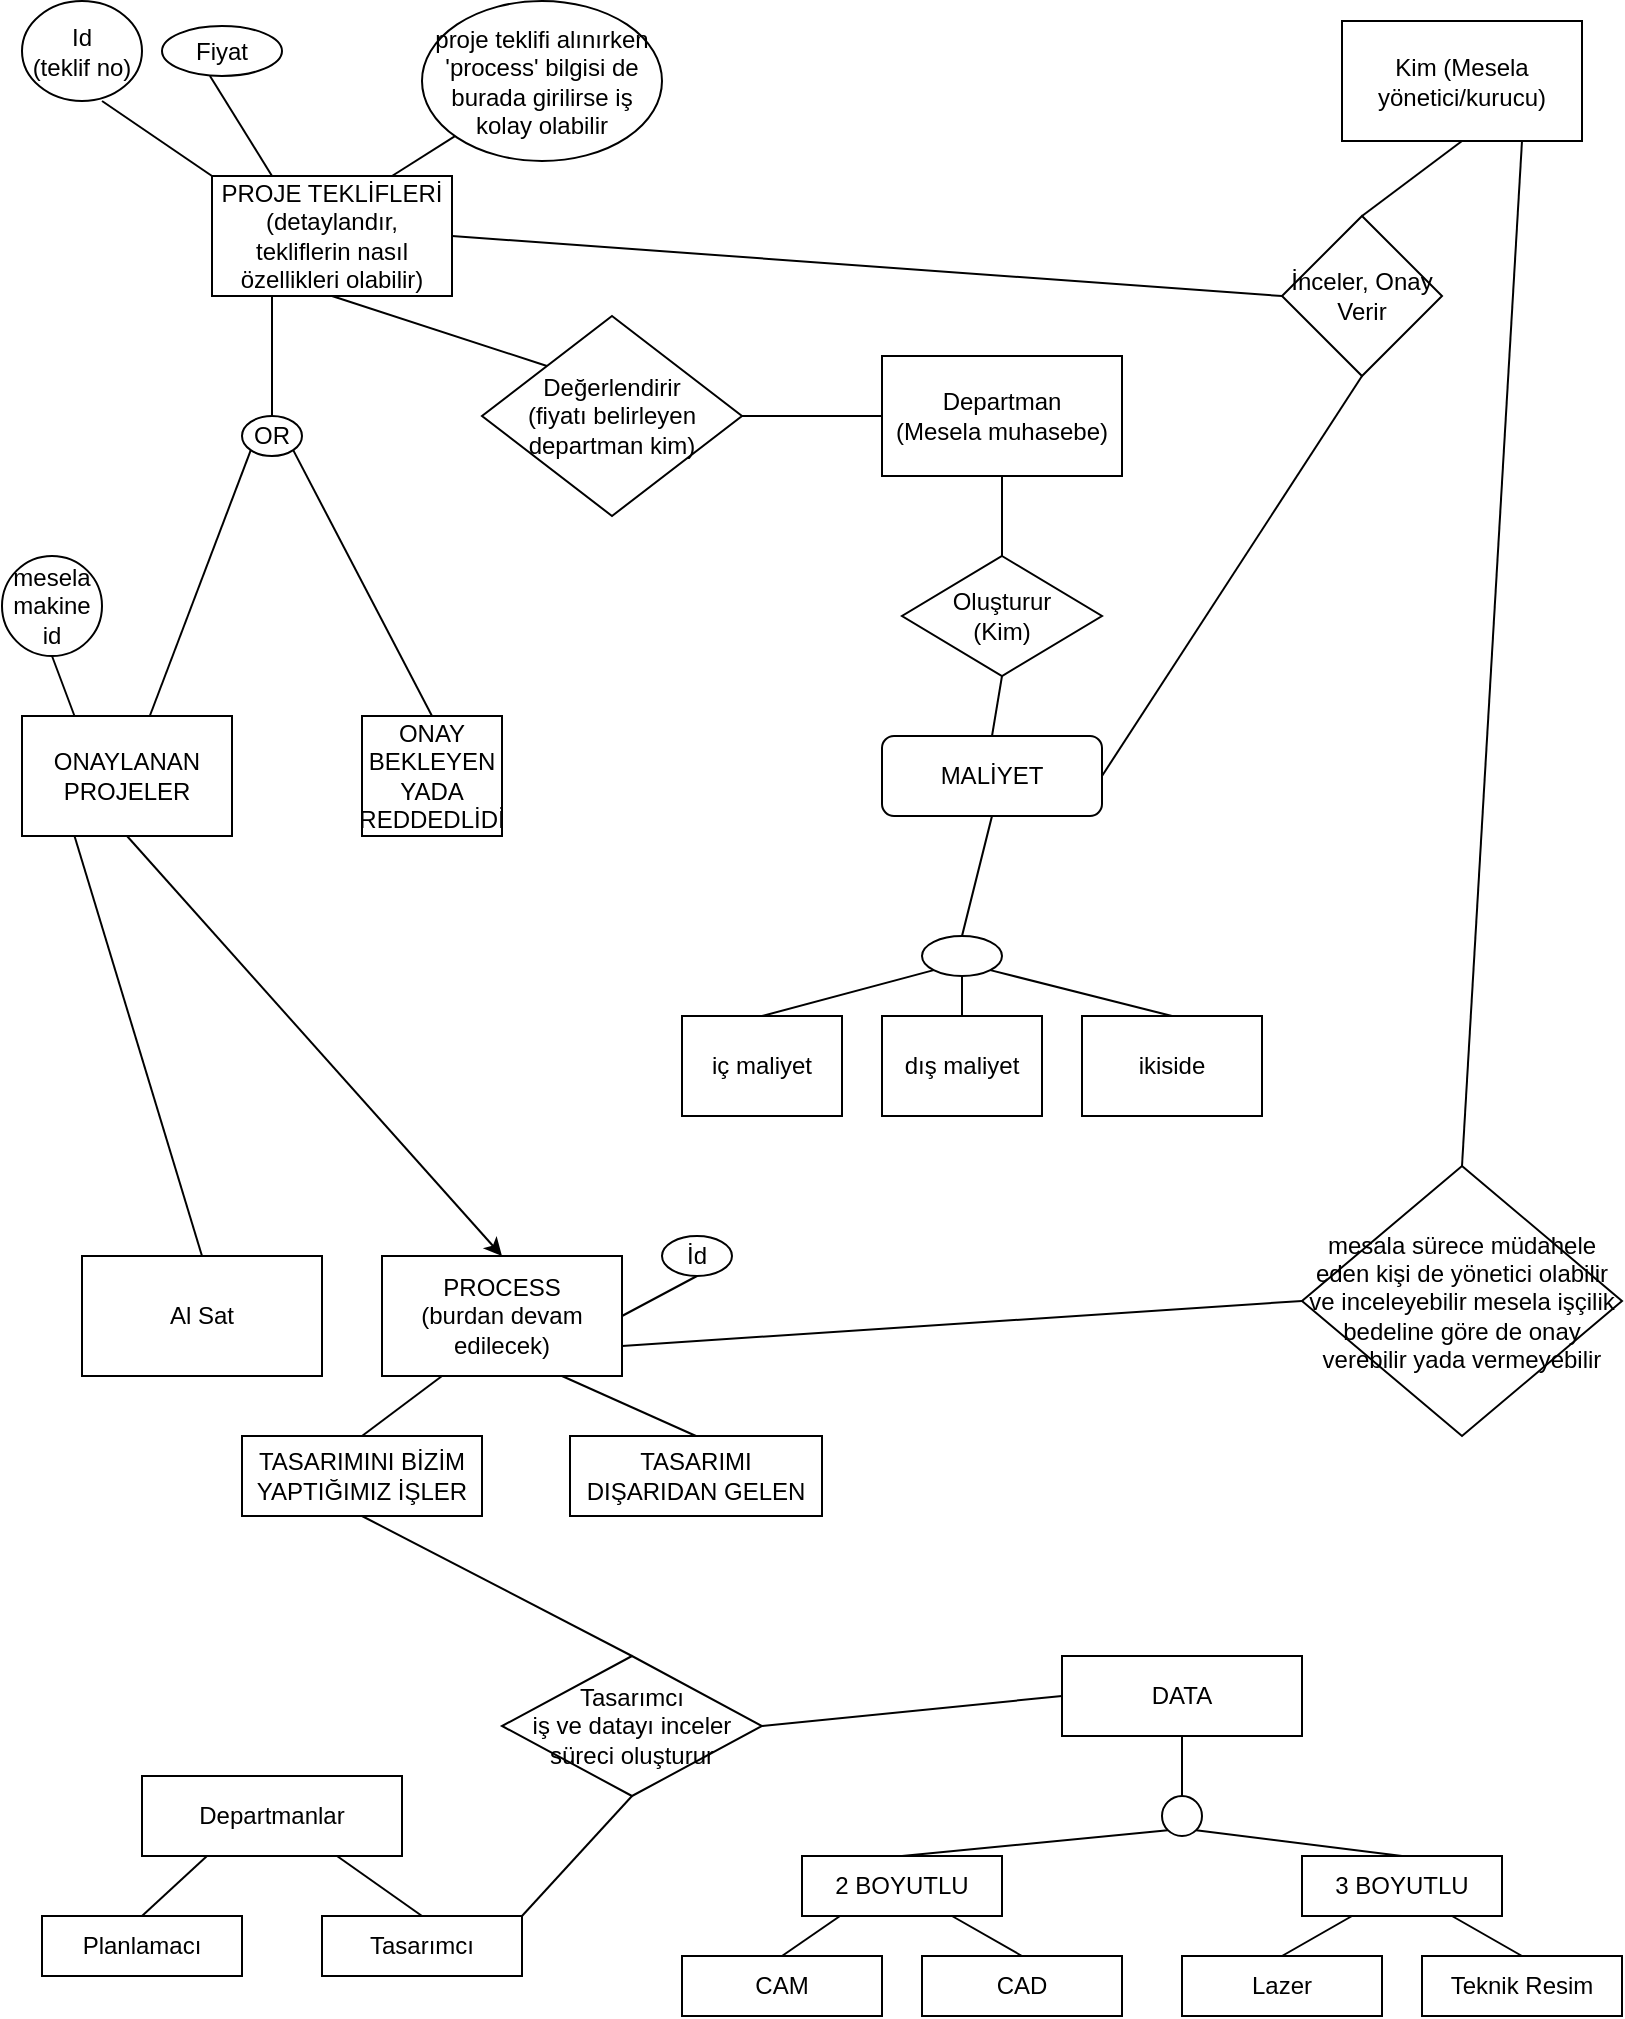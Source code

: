 <mxfile version="21.3.4" type="github">
  <diagram name="Sayfa -1" id="zG_2l_ArqiEFrmXrTz8i">
    <mxGraphModel dx="810" dy="463" grid="1" gridSize="10" guides="1" tooltips="1" connect="1" arrows="1" fold="1" page="1" pageScale="1" pageWidth="827" pageHeight="1169" math="0" shadow="0">
      <root>
        <mxCell id="0" />
        <mxCell id="1" parent="0" />
        <mxCell id="zONAMrrNQjnf0vysekHA-1" value="PROJE TEKLİFLERİ&lt;br&gt;(detaylandır,&lt;br&gt;tekliflerin nasıl özellikleri olabilir)" style="rounded=0;whiteSpace=wrap;html=1;" parent="1" vertex="1">
          <mxGeometry x="115" y="90" width="120" height="60" as="geometry" />
        </mxCell>
        <mxCell id="zONAMrrNQjnf0vysekHA-3" value="" style="endArrow=none;html=1;rounded=0;exitX=0;exitY=0;exitDx=0;exitDy=0;entryX=0.667;entryY=1;entryDx=0;entryDy=0;entryPerimeter=0;" parent="1" source="zONAMrrNQjnf0vysekHA-1" target="zONAMrrNQjnf0vysekHA-4" edge="1">
          <mxGeometry width="50" height="50" relative="1" as="geometry">
            <mxPoint x="390" y="200" as="sourcePoint" />
            <mxPoint x="180" y="130" as="targetPoint" />
          </mxGeometry>
        </mxCell>
        <mxCell id="zONAMrrNQjnf0vysekHA-4" value="Id&lt;br&gt;(teklif no)" style="ellipse;whiteSpace=wrap;html=1;" parent="1" vertex="1">
          <mxGeometry x="20" y="2.5" width="60" height="50" as="geometry" />
        </mxCell>
        <mxCell id="zONAMrrNQjnf0vysekHA-5" value="Değerlendirir&lt;br&gt;(fiyatı belirleyen departman kim)" style="rhombus;whiteSpace=wrap;html=1;" parent="1" vertex="1">
          <mxGeometry x="250" y="160" width="130" height="100" as="geometry" />
        </mxCell>
        <mxCell id="zONAMrrNQjnf0vysekHA-6" value="" style="endArrow=none;html=1;rounded=0;exitX=0;exitY=0;exitDx=0;exitDy=0;entryX=0.5;entryY=1;entryDx=0;entryDy=0;" parent="1" source="zONAMrrNQjnf0vysekHA-5" target="zONAMrrNQjnf0vysekHA-1" edge="1">
          <mxGeometry width="50" height="50" relative="1" as="geometry">
            <mxPoint x="390" y="390" as="sourcePoint" />
            <mxPoint x="440" y="340" as="targetPoint" />
          </mxGeometry>
        </mxCell>
        <mxCell id="zONAMrrNQjnf0vysekHA-7" value="MALİYET" style="rounded=1;whiteSpace=wrap;html=1;fillColor=none;" parent="1" vertex="1">
          <mxGeometry x="450" y="370" width="110" height="40" as="geometry" />
        </mxCell>
        <mxCell id="zONAMrrNQjnf0vysekHA-12" value="dış maliyet" style="rounded=0;whiteSpace=wrap;html=1;" parent="1" vertex="1">
          <mxGeometry x="450" y="510" width="80" height="50" as="geometry" />
        </mxCell>
        <mxCell id="zONAMrrNQjnf0vysekHA-13" value="iç maliyet" style="rounded=0;whiteSpace=wrap;html=1;" parent="1" vertex="1">
          <mxGeometry x="350" y="510" width="80" height="50" as="geometry" />
        </mxCell>
        <mxCell id="zONAMrrNQjnf0vysekHA-15" value="Oluşturur&lt;br&gt;(Kim)" style="rhombus;whiteSpace=wrap;html=1;" parent="1" vertex="1">
          <mxGeometry x="460" y="280" width="100" height="60" as="geometry" />
        </mxCell>
        <mxCell id="zONAMrrNQjnf0vysekHA-16" value="" style="endArrow=none;html=1;rounded=0;exitX=0.5;exitY=0;exitDx=0;exitDy=0;entryX=0.5;entryY=1;entryDx=0;entryDy=0;" parent="1" source="zONAMrrNQjnf0vysekHA-7" target="zONAMrrNQjnf0vysekHA-15" edge="1">
          <mxGeometry width="50" height="50" relative="1" as="geometry">
            <mxPoint x="390" y="390" as="sourcePoint" />
            <mxPoint x="440" y="340" as="targetPoint" />
          </mxGeometry>
        </mxCell>
        <mxCell id="zONAMrrNQjnf0vysekHA-17" value="Departman&lt;br&gt;(Mesela muhasebe)" style="rounded=0;whiteSpace=wrap;html=1;" parent="1" vertex="1">
          <mxGeometry x="450" y="180" width="120" height="60" as="geometry" />
        </mxCell>
        <mxCell id="zONAMrrNQjnf0vysekHA-18" value="" style="endArrow=none;html=1;rounded=0;entryX=0.5;entryY=1;entryDx=0;entryDy=0;exitX=0.5;exitY=0;exitDx=0;exitDy=0;" parent="1" source="zONAMrrNQjnf0vysekHA-15" target="zONAMrrNQjnf0vysekHA-17" edge="1">
          <mxGeometry width="50" height="50" relative="1" as="geometry">
            <mxPoint x="390" y="390" as="sourcePoint" />
            <mxPoint x="440" y="340" as="targetPoint" />
          </mxGeometry>
        </mxCell>
        <mxCell id="zONAMrrNQjnf0vysekHA-19" value="" style="endArrow=none;html=1;rounded=0;exitX=1;exitY=0.5;exitDx=0;exitDy=0;entryX=0;entryY=0.5;entryDx=0;entryDy=0;" parent="1" source="zONAMrrNQjnf0vysekHA-5" target="zONAMrrNQjnf0vysekHA-17" edge="1">
          <mxGeometry width="50" height="50" relative="1" as="geometry">
            <mxPoint x="390" y="390" as="sourcePoint" />
            <mxPoint x="440" y="340" as="targetPoint" />
            <Array as="points" />
          </mxGeometry>
        </mxCell>
        <mxCell id="zONAMrrNQjnf0vysekHA-21" value="Fiyat" style="ellipse;whiteSpace=wrap;html=1;" parent="1" vertex="1">
          <mxGeometry x="90" y="15" width="60" height="25" as="geometry" />
        </mxCell>
        <mxCell id="zONAMrrNQjnf0vysekHA-23" value="" style="endArrow=none;html=1;rounded=0;exitX=0.25;exitY=0;exitDx=0;exitDy=0;entryX=0.4;entryY=1;entryDx=0;entryDy=0;entryPerimeter=0;" parent="1" source="zONAMrrNQjnf0vysekHA-1" target="zONAMrrNQjnf0vysekHA-21" edge="1">
          <mxGeometry width="50" height="50" relative="1" as="geometry">
            <mxPoint x="390" y="320" as="sourcePoint" />
            <mxPoint x="440" y="270" as="targetPoint" />
          </mxGeometry>
        </mxCell>
        <mxCell id="L7gXg9hvqnpm4vM7p5AW-1" value="" style="endArrow=none;html=1;rounded=0;exitX=1;exitY=0.5;exitDx=0;exitDy=0;entryX=0.5;entryY=1;entryDx=0;entryDy=0;" parent="1" source="zONAMrrNQjnf0vysekHA-7" target="L7gXg9hvqnpm4vM7p5AW-3" edge="1">
          <mxGeometry width="50" height="50" relative="1" as="geometry">
            <mxPoint x="390" y="390" as="sourcePoint" />
            <mxPoint x="680" y="320" as="targetPoint" />
          </mxGeometry>
        </mxCell>
        <mxCell id="L7gXg9hvqnpm4vM7p5AW-2" value="Kim (Mesela yönetici/kurucu)" style="rounded=0;whiteSpace=wrap;html=1;" parent="1" vertex="1">
          <mxGeometry x="680" y="12.5" width="120" height="60" as="geometry" />
        </mxCell>
        <mxCell id="L7gXg9hvqnpm4vM7p5AW-3" value="İnceler, Onay Verir" style="rhombus;whiteSpace=wrap;html=1;" parent="1" vertex="1">
          <mxGeometry x="650" y="110" width="80" height="80" as="geometry" />
        </mxCell>
        <mxCell id="L7gXg9hvqnpm4vM7p5AW-4" value="" style="endArrow=none;html=1;rounded=0;entryX=0.5;entryY=0;entryDx=0;entryDy=0;exitX=0.5;exitY=1;exitDx=0;exitDy=0;" parent="1" source="L7gXg9hvqnpm4vM7p5AW-2" target="L7gXg9hvqnpm4vM7p5AW-3" edge="1">
          <mxGeometry width="50" height="50" relative="1" as="geometry">
            <mxPoint x="390" y="390" as="sourcePoint" />
            <mxPoint x="440" y="340" as="targetPoint" />
          </mxGeometry>
        </mxCell>
        <mxCell id="L7gXg9hvqnpm4vM7p5AW-5" value="" style="endArrow=none;html=1;rounded=0;entryX=0.5;entryY=1;entryDx=0;entryDy=0;exitX=0.5;exitY=0;exitDx=0;exitDy=0;" parent="1" source="L7gXg9hvqnpm4vM7p5AW-7" target="zONAMrrNQjnf0vysekHA-7" edge="1">
          <mxGeometry width="50" height="50" relative="1" as="geometry">
            <mxPoint x="490" y="500" as="sourcePoint" />
            <mxPoint x="440" y="520" as="targetPoint" />
          </mxGeometry>
        </mxCell>
        <mxCell id="L7gXg9hvqnpm4vM7p5AW-6" value="" style="endArrow=none;html=1;rounded=0;entryX=0.5;entryY=0;entryDx=0;entryDy=0;exitX=0.5;exitY=1;exitDx=0;exitDy=0;" parent="1" source="L7gXg9hvqnpm4vM7p5AW-7" target="zONAMrrNQjnf0vysekHA-12" edge="1">
          <mxGeometry width="50" height="50" relative="1" as="geometry">
            <mxPoint x="520" y="510" as="sourcePoint" />
            <mxPoint x="440" y="520" as="targetPoint" />
          </mxGeometry>
        </mxCell>
        <mxCell id="L7gXg9hvqnpm4vM7p5AW-7" value="" style="ellipse;whiteSpace=wrap;html=1;" parent="1" vertex="1">
          <mxGeometry x="470" y="470" width="40" height="20" as="geometry" />
        </mxCell>
        <mxCell id="L7gXg9hvqnpm4vM7p5AW-9" value="" style="endArrow=none;html=1;rounded=0;entryX=0;entryY=1;entryDx=0;entryDy=0;exitX=0.5;exitY=0;exitDx=0;exitDy=0;" parent="1" source="zONAMrrNQjnf0vysekHA-13" target="L7gXg9hvqnpm4vM7p5AW-7" edge="1">
          <mxGeometry width="50" height="50" relative="1" as="geometry">
            <mxPoint x="390" y="570" as="sourcePoint" />
            <mxPoint x="440" y="520" as="targetPoint" />
          </mxGeometry>
        </mxCell>
        <mxCell id="L7gXg9hvqnpm4vM7p5AW-10" value="ikiside" style="rounded=0;whiteSpace=wrap;html=1;" parent="1" vertex="1">
          <mxGeometry x="550" y="510" width="90" height="50" as="geometry" />
        </mxCell>
        <mxCell id="L7gXg9hvqnpm4vM7p5AW-11" value="" style="endArrow=none;html=1;rounded=0;exitX=1;exitY=1;exitDx=0;exitDy=0;entryX=0.5;entryY=0;entryDx=0;entryDy=0;" parent="1" source="L7gXg9hvqnpm4vM7p5AW-7" target="L7gXg9hvqnpm4vM7p5AW-10" edge="1">
          <mxGeometry width="50" height="50" relative="1" as="geometry">
            <mxPoint x="390" y="450" as="sourcePoint" />
            <mxPoint x="440" y="400" as="targetPoint" />
          </mxGeometry>
        </mxCell>
        <mxCell id="L7gXg9hvqnpm4vM7p5AW-13" value="" style="endArrow=none;html=1;rounded=0;exitX=1;exitY=0.5;exitDx=0;exitDy=0;entryX=0;entryY=0.5;entryDx=0;entryDy=0;" parent="1" source="zONAMrrNQjnf0vysekHA-1" target="L7gXg9hvqnpm4vM7p5AW-3" edge="1">
          <mxGeometry width="50" height="50" relative="1" as="geometry">
            <mxPoint x="390" y="210" as="sourcePoint" />
            <mxPoint x="440" y="160" as="targetPoint" />
          </mxGeometry>
        </mxCell>
        <mxCell id="L7gXg9hvqnpm4vM7p5AW-14" value="" style="endArrow=none;html=1;rounded=0;exitX=0;exitY=1;exitDx=0;exitDy=0;" parent="1" source="L7gXg9hvqnpm4vM7p5AW-20" target="L7gXg9hvqnpm4vM7p5AW-15" edge="1">
          <mxGeometry width="50" height="50" relative="1" as="geometry">
            <mxPoint x="24" y="320" as="sourcePoint" />
            <mxPoint x="60" y="260" as="targetPoint" />
          </mxGeometry>
        </mxCell>
        <mxCell id="L7gXg9hvqnpm4vM7p5AW-15" value="ONAYLANAN PROJELER" style="rounded=0;whiteSpace=wrap;html=1;" parent="1" vertex="1">
          <mxGeometry x="20" y="360" width="105" height="60" as="geometry" />
        </mxCell>
        <mxCell id="L7gXg9hvqnpm4vM7p5AW-16" value="ONAY BEKLEYEN YADA REDDEDLİDİ" style="rounded=0;whiteSpace=wrap;html=1;" parent="1" vertex="1">
          <mxGeometry x="190" y="360" width="70" height="60" as="geometry" />
        </mxCell>
        <mxCell id="L7gXg9hvqnpm4vM7p5AW-17" value="" style="endArrow=none;html=1;rounded=0;exitX=0.5;exitY=0;exitDx=0;exitDy=0;entryX=1;entryY=1;entryDx=0;entryDy=0;" parent="1" source="L7gXg9hvqnpm4vM7p5AW-16" target="L7gXg9hvqnpm4vM7p5AW-20" edge="1">
          <mxGeometry width="50" height="50" relative="1" as="geometry">
            <mxPoint x="310" y="330" as="sourcePoint" />
            <mxPoint x="360" y="280" as="targetPoint" />
          </mxGeometry>
        </mxCell>
        <mxCell id="L7gXg9hvqnpm4vM7p5AW-20" value="OR" style="ellipse;whiteSpace=wrap;html=1;" parent="1" vertex="1">
          <mxGeometry x="130" y="210" width="30" height="20" as="geometry" />
        </mxCell>
        <mxCell id="L7gXg9hvqnpm4vM7p5AW-21" value="" style="endArrow=none;html=1;rounded=0;exitX=0.5;exitY=0;exitDx=0;exitDy=0;entryX=0.25;entryY=1;entryDx=0;entryDy=0;" parent="1" source="L7gXg9hvqnpm4vM7p5AW-20" target="zONAMrrNQjnf0vysekHA-1" edge="1">
          <mxGeometry width="50" height="50" relative="1" as="geometry">
            <mxPoint x="310" y="330" as="sourcePoint" />
            <mxPoint x="360" y="280" as="targetPoint" />
          </mxGeometry>
        </mxCell>
        <mxCell id="L7gXg9hvqnpm4vM7p5AW-22" value="mesela makine id" style="ellipse;whiteSpace=wrap;html=1;" parent="1" vertex="1">
          <mxGeometry x="10" y="280" width="50" height="50" as="geometry" />
        </mxCell>
        <mxCell id="L7gXg9hvqnpm4vM7p5AW-23" value="" style="endArrow=none;html=1;rounded=0;exitX=0.25;exitY=0;exitDx=0;exitDy=0;entryX=0.5;entryY=1;entryDx=0;entryDy=0;" parent="1" source="L7gXg9hvqnpm4vM7p5AW-15" target="L7gXg9hvqnpm4vM7p5AW-22" edge="1">
          <mxGeometry width="50" height="50" relative="1" as="geometry">
            <mxPoint x="310" y="330" as="sourcePoint" />
            <mxPoint x="360" y="280" as="targetPoint" />
          </mxGeometry>
        </mxCell>
        <mxCell id="L7gXg9hvqnpm4vM7p5AW-24" value="proje teklifi alınırken &#39;process&#39; bilgisi de burada girilirse iş kolay olabilir" style="ellipse;whiteSpace=wrap;html=1;" parent="1" vertex="1">
          <mxGeometry x="220" y="2.5" width="120" height="80" as="geometry" />
        </mxCell>
        <mxCell id="L7gXg9hvqnpm4vM7p5AW-25" value="" style="endArrow=none;html=1;rounded=0;exitX=0.75;exitY=0;exitDx=0;exitDy=0;" parent="1" source="zONAMrrNQjnf0vysekHA-1" target="L7gXg9hvqnpm4vM7p5AW-24" edge="1">
          <mxGeometry width="50" height="50" relative="1" as="geometry">
            <mxPoint x="310" y="210" as="sourcePoint" />
            <mxPoint x="360" y="160" as="targetPoint" />
          </mxGeometry>
        </mxCell>
        <mxCell id="L7gXg9hvqnpm4vM7p5AW-27" value="PROCESS&lt;br&gt;(burdan devam edilecek)" style="rounded=0;whiteSpace=wrap;html=1;" parent="1" vertex="1">
          <mxGeometry x="200" y="630" width="120" height="60" as="geometry" />
        </mxCell>
        <mxCell id="L7gXg9hvqnpm4vM7p5AW-28" value="İd" style="ellipse;whiteSpace=wrap;html=1;" parent="1" vertex="1">
          <mxGeometry x="340" y="620" width="35" height="20" as="geometry" />
        </mxCell>
        <mxCell id="L7gXg9hvqnpm4vM7p5AW-29" value="" style="endArrow=none;html=1;rounded=0;exitX=1;exitY=0.5;exitDx=0;exitDy=0;entryX=0.5;entryY=1;entryDx=0;entryDy=0;" parent="1" source="L7gXg9hvqnpm4vM7p5AW-27" target="L7gXg9hvqnpm4vM7p5AW-28" edge="1">
          <mxGeometry width="50" height="50" relative="1" as="geometry">
            <mxPoint x="310" y="570" as="sourcePoint" />
            <mxPoint x="360" y="520" as="targetPoint" />
          </mxGeometry>
        </mxCell>
        <mxCell id="L7gXg9hvqnpm4vM7p5AW-30" value="" style="endArrow=classic;html=1;rounded=0;exitX=0.5;exitY=1;exitDx=0;exitDy=0;entryX=0.5;entryY=0;entryDx=0;entryDy=0;" parent="1" source="L7gXg9hvqnpm4vM7p5AW-15" target="L7gXg9hvqnpm4vM7p5AW-27" edge="1">
          <mxGeometry width="50" height="50" relative="1" as="geometry">
            <mxPoint x="310" y="450" as="sourcePoint" />
            <mxPoint x="360" y="400" as="targetPoint" />
          </mxGeometry>
        </mxCell>
        <mxCell id="L7gXg9hvqnpm4vM7p5AW-33" value="" style="endArrow=none;html=1;rounded=0;entryX=0.75;entryY=1;entryDx=0;entryDy=0;exitX=0.5;exitY=0;exitDx=0;exitDy=0;" parent="1" source="L7gXg9hvqnpm4vM7p5AW-34" target="L7gXg9hvqnpm4vM7p5AW-2" edge="1">
          <mxGeometry width="50" height="50" relative="1" as="geometry">
            <mxPoint x="780" y="590" as="sourcePoint" />
            <mxPoint x="680" y="250" as="targetPoint" />
          </mxGeometry>
        </mxCell>
        <mxCell id="L7gXg9hvqnpm4vM7p5AW-34" value="mesala sürece müdahele eden kişi de yönetici olabilir ve inceleyebilir mesela işçilik bedeline göre de onay verebilir yada vermeyebilir" style="rhombus;whiteSpace=wrap;html=1;" parent="1" vertex="1">
          <mxGeometry x="660" y="585" width="160" height="135" as="geometry" />
        </mxCell>
        <mxCell id="L7gXg9hvqnpm4vM7p5AW-35" value="" style="endArrow=none;html=1;rounded=0;entryX=0;entryY=0.5;entryDx=0;entryDy=0;exitX=1;exitY=0.75;exitDx=0;exitDy=0;" parent="1" source="L7gXg9hvqnpm4vM7p5AW-27" target="L7gXg9hvqnpm4vM7p5AW-34" edge="1">
          <mxGeometry width="50" height="50" relative="1" as="geometry">
            <mxPoint x="380" y="625" as="sourcePoint" />
            <mxPoint x="680" y="610" as="targetPoint" />
          </mxGeometry>
        </mxCell>
        <mxCell id="iSRu_CD0t9ekR6tgDRQv-3" value="" style="endArrow=none;html=1;rounded=0;entryX=0.25;entryY=1;entryDx=0;entryDy=0;exitX=0.5;exitY=0;exitDx=0;exitDy=0;" edge="1" parent="1" source="iSRu_CD0t9ekR6tgDRQv-4" target="L7gXg9hvqnpm4vM7p5AW-15">
          <mxGeometry width="50" height="50" relative="1" as="geometry">
            <mxPoint x="80" y="760" as="sourcePoint" />
            <mxPoint x="122.5" y="720" as="targetPoint" />
          </mxGeometry>
        </mxCell>
        <mxCell id="iSRu_CD0t9ekR6tgDRQv-4" value="Al Sat" style="rounded=0;whiteSpace=wrap;html=1;" vertex="1" parent="1">
          <mxGeometry x="50" y="630" width="120" height="60" as="geometry" />
        </mxCell>
        <mxCell id="iSRu_CD0t9ekR6tgDRQv-6" value="" style="endArrow=none;html=1;rounded=0;exitX=0.25;exitY=1;exitDx=0;exitDy=0;entryX=0.5;entryY=0;entryDx=0;entryDy=0;" edge="1" parent="1" source="L7gXg9hvqnpm4vM7p5AW-27" target="iSRu_CD0t9ekR6tgDRQv-7">
          <mxGeometry width="50" height="50" relative="1" as="geometry">
            <mxPoint x="390" y="630" as="sourcePoint" />
            <mxPoint x="200" y="720" as="targetPoint" />
          </mxGeometry>
        </mxCell>
        <mxCell id="iSRu_CD0t9ekR6tgDRQv-7" value="TASARIMINI BİZİM YAPTIĞIMIZ İŞLER" style="rounded=0;whiteSpace=wrap;html=1;" vertex="1" parent="1">
          <mxGeometry x="130" y="720" width="120" height="40" as="geometry" />
        </mxCell>
        <mxCell id="iSRu_CD0t9ekR6tgDRQv-8" value="TASARIMI DIŞARIDAN GELEN" style="rounded=0;whiteSpace=wrap;html=1;" vertex="1" parent="1">
          <mxGeometry x="294" y="720" width="126" height="40" as="geometry" />
        </mxCell>
        <mxCell id="iSRu_CD0t9ekR6tgDRQv-9" value="" style="endArrow=none;html=1;rounded=0;entryX=0.75;entryY=1;entryDx=0;entryDy=0;exitX=0.5;exitY=0;exitDx=0;exitDy=0;" edge="1" parent="1" source="iSRu_CD0t9ekR6tgDRQv-8" target="L7gXg9hvqnpm4vM7p5AW-27">
          <mxGeometry width="50" height="50" relative="1" as="geometry">
            <mxPoint x="390" y="870" as="sourcePoint" />
            <mxPoint x="440" y="820" as="targetPoint" />
          </mxGeometry>
        </mxCell>
        <mxCell id="iSRu_CD0t9ekR6tgDRQv-10" value="DATA" style="rounded=0;whiteSpace=wrap;html=1;" vertex="1" parent="1">
          <mxGeometry x="540" y="830" width="120" height="40" as="geometry" />
        </mxCell>
        <mxCell id="iSRu_CD0t9ekR6tgDRQv-11" value="" style="endArrow=none;html=1;rounded=0;exitX=0.5;exitY=0;exitDx=0;exitDy=0;entryX=0;entryY=1;entryDx=0;entryDy=0;" edge="1" parent="1" source="iSRu_CD0t9ekR6tgDRQv-12" target="iSRu_CD0t9ekR6tgDRQv-15">
          <mxGeometry width="50" height="50" relative="1" as="geometry">
            <mxPoint x="580" y="930" as="sourcePoint" />
            <mxPoint x="600" y="910" as="targetPoint" />
          </mxGeometry>
        </mxCell>
        <mxCell id="iSRu_CD0t9ekR6tgDRQv-12" value="2 BOYUTLU" style="rounded=0;whiteSpace=wrap;html=1;" vertex="1" parent="1">
          <mxGeometry x="410" y="930" width="100" height="30" as="geometry" />
        </mxCell>
        <mxCell id="iSRu_CD0t9ekR6tgDRQv-13" value="3 BOYUTLU" style="rounded=0;whiteSpace=wrap;html=1;" vertex="1" parent="1">
          <mxGeometry x="660" y="930" width="100" height="30" as="geometry" />
        </mxCell>
        <mxCell id="iSRu_CD0t9ekR6tgDRQv-14" value="" style="endArrow=none;html=1;rounded=0;entryX=1;entryY=1;entryDx=0;entryDy=0;exitX=0.5;exitY=0;exitDx=0;exitDy=0;" edge="1" parent="1" source="iSRu_CD0t9ekR6tgDRQv-13" target="iSRu_CD0t9ekR6tgDRQv-15">
          <mxGeometry width="50" height="50" relative="1" as="geometry">
            <mxPoint x="380" y="800" as="sourcePoint" />
            <mxPoint x="430" y="750" as="targetPoint" />
          </mxGeometry>
        </mxCell>
        <mxCell id="iSRu_CD0t9ekR6tgDRQv-15" value="" style="ellipse;whiteSpace=wrap;html=1;" vertex="1" parent="1">
          <mxGeometry x="590" y="900" width="20" height="20" as="geometry" />
        </mxCell>
        <mxCell id="iSRu_CD0t9ekR6tgDRQv-16" value="" style="endArrow=none;html=1;rounded=0;entryX=0.5;entryY=1;entryDx=0;entryDy=0;exitX=0.5;exitY=0;exitDx=0;exitDy=0;" edge="1" parent="1" source="iSRu_CD0t9ekR6tgDRQv-15" target="iSRu_CD0t9ekR6tgDRQv-10">
          <mxGeometry width="50" height="50" relative="1" as="geometry">
            <mxPoint x="380" y="800" as="sourcePoint" />
            <mxPoint x="430" y="750" as="targetPoint" />
          </mxGeometry>
        </mxCell>
        <mxCell id="iSRu_CD0t9ekR6tgDRQv-17" value="" style="endArrow=none;html=1;rounded=0;entryX=0.19;entryY=1;entryDx=0;entryDy=0;entryPerimeter=0;exitX=0.5;exitY=0;exitDx=0;exitDy=0;" edge="1" parent="1" source="iSRu_CD0t9ekR6tgDRQv-18" target="iSRu_CD0t9ekR6tgDRQv-12">
          <mxGeometry width="50" height="50" relative="1" as="geometry">
            <mxPoint x="470" y="1010" as="sourcePoint" />
            <mxPoint x="430" y="990" as="targetPoint" />
          </mxGeometry>
        </mxCell>
        <mxCell id="iSRu_CD0t9ekR6tgDRQv-18" value="CAM" style="rounded=0;whiteSpace=wrap;html=1;" vertex="1" parent="1">
          <mxGeometry x="350" y="980" width="100" height="30" as="geometry" />
        </mxCell>
        <mxCell id="iSRu_CD0t9ekR6tgDRQv-19" value="CAD" style="rounded=0;whiteSpace=wrap;html=1;" vertex="1" parent="1">
          <mxGeometry x="470" y="980" width="100" height="30" as="geometry" />
        </mxCell>
        <mxCell id="iSRu_CD0t9ekR6tgDRQv-20" value="" style="endArrow=none;html=1;rounded=0;entryX=0.75;entryY=1;entryDx=0;entryDy=0;exitX=0.5;exitY=0;exitDx=0;exitDy=0;" edge="1" parent="1" source="iSRu_CD0t9ekR6tgDRQv-19" target="iSRu_CD0t9ekR6tgDRQv-12">
          <mxGeometry width="50" height="50" relative="1" as="geometry">
            <mxPoint x="380" y="1040" as="sourcePoint" />
            <mxPoint x="430" y="990" as="targetPoint" />
          </mxGeometry>
        </mxCell>
        <mxCell id="iSRu_CD0t9ekR6tgDRQv-21" value="Lazer" style="rounded=0;whiteSpace=wrap;html=1;" vertex="1" parent="1">
          <mxGeometry x="600" y="980" width="100" height="30" as="geometry" />
        </mxCell>
        <mxCell id="iSRu_CD0t9ekR6tgDRQv-22" value="Teknik Resim" style="rounded=0;whiteSpace=wrap;html=1;" vertex="1" parent="1">
          <mxGeometry x="720" y="980" width="100" height="30" as="geometry" />
        </mxCell>
        <mxCell id="iSRu_CD0t9ekR6tgDRQv-25" value="" style="endArrow=none;html=1;rounded=0;entryX=0.25;entryY=1;entryDx=0;entryDy=0;exitX=0.5;exitY=0;exitDx=0;exitDy=0;" edge="1" parent="1" source="iSRu_CD0t9ekR6tgDRQv-21" target="iSRu_CD0t9ekR6tgDRQv-13">
          <mxGeometry width="50" height="50" relative="1" as="geometry">
            <mxPoint x="400" y="990" as="sourcePoint" />
            <mxPoint x="450" y="940" as="targetPoint" />
          </mxGeometry>
        </mxCell>
        <mxCell id="iSRu_CD0t9ekR6tgDRQv-26" value="" style="endArrow=none;html=1;rounded=0;entryX=0.75;entryY=1;entryDx=0;entryDy=0;exitX=0.5;exitY=0;exitDx=0;exitDy=0;" edge="1" parent="1" source="iSRu_CD0t9ekR6tgDRQv-22" target="iSRu_CD0t9ekR6tgDRQv-13">
          <mxGeometry width="50" height="50" relative="1" as="geometry">
            <mxPoint x="400" y="990" as="sourcePoint" />
            <mxPoint x="450" y="940" as="targetPoint" />
          </mxGeometry>
        </mxCell>
        <mxCell id="iSRu_CD0t9ekR6tgDRQv-27" value="Departmanlar" style="rounded=0;whiteSpace=wrap;html=1;" vertex="1" parent="1">
          <mxGeometry x="80" y="890" width="130" height="40" as="geometry" />
        </mxCell>
        <mxCell id="iSRu_CD0t9ekR6tgDRQv-28" value="" style="endArrow=none;html=1;rounded=0;exitX=0.25;exitY=1;exitDx=0;exitDy=0;entryX=0.5;entryY=0;entryDx=0;entryDy=0;" edge="1" parent="1" source="iSRu_CD0t9ekR6tgDRQv-27" target="iSRu_CD0t9ekR6tgDRQv-29">
          <mxGeometry width="50" height="50" relative="1" as="geometry">
            <mxPoint x="400" y="990" as="sourcePoint" />
            <mxPoint x="80" y="960" as="targetPoint" />
          </mxGeometry>
        </mxCell>
        <mxCell id="iSRu_CD0t9ekR6tgDRQv-29" value="Planlamacı" style="rounded=0;whiteSpace=wrap;html=1;" vertex="1" parent="1">
          <mxGeometry x="30" y="960" width="100" height="30" as="geometry" />
        </mxCell>
        <mxCell id="iSRu_CD0t9ekR6tgDRQv-31" value="Tasarımcı" style="rounded=0;whiteSpace=wrap;html=1;" vertex="1" parent="1">
          <mxGeometry x="170" y="960" width="100" height="30" as="geometry" />
        </mxCell>
        <mxCell id="iSRu_CD0t9ekR6tgDRQv-32" value="" style="endArrow=none;html=1;rounded=0;exitX=0.5;exitY=0;exitDx=0;exitDy=0;entryX=0.75;entryY=1;entryDx=0;entryDy=0;" edge="1" parent="1" source="iSRu_CD0t9ekR6tgDRQv-31" target="iSRu_CD0t9ekR6tgDRQv-27">
          <mxGeometry width="50" height="50" relative="1" as="geometry">
            <mxPoint x="400" y="990" as="sourcePoint" />
            <mxPoint x="450" y="940" as="targetPoint" />
          </mxGeometry>
        </mxCell>
        <mxCell id="iSRu_CD0t9ekR6tgDRQv-33" value="" style="endArrow=none;html=1;rounded=0;exitX=1;exitY=0;exitDx=0;exitDy=0;entryX=0.5;entryY=1;entryDx=0;entryDy=0;" edge="1" parent="1" source="iSRu_CD0t9ekR6tgDRQv-31" target="iSRu_CD0t9ekR6tgDRQv-34">
          <mxGeometry width="50" height="50" relative="1" as="geometry">
            <mxPoint x="280" y="960" as="sourcePoint" />
            <mxPoint x="340" y="900" as="targetPoint" />
          </mxGeometry>
        </mxCell>
        <mxCell id="iSRu_CD0t9ekR6tgDRQv-34" value="Tasarımcı&lt;br&gt;iş ve datayı inceler&lt;br&gt;süreci oluşturur" style="rhombus;whiteSpace=wrap;html=1;" vertex="1" parent="1">
          <mxGeometry x="260" y="830" width="130" height="70" as="geometry" />
        </mxCell>
        <mxCell id="iSRu_CD0t9ekR6tgDRQv-35" value="" style="endArrow=none;html=1;rounded=0;entryX=0.5;entryY=0;entryDx=0;entryDy=0;exitX=0.5;exitY=1;exitDx=0;exitDy=0;" edge="1" parent="1" source="iSRu_CD0t9ekR6tgDRQv-7" target="iSRu_CD0t9ekR6tgDRQv-34">
          <mxGeometry width="50" height="50" relative="1" as="geometry">
            <mxPoint x="400" y="990" as="sourcePoint" />
            <mxPoint x="450" y="940" as="targetPoint" />
          </mxGeometry>
        </mxCell>
        <mxCell id="iSRu_CD0t9ekR6tgDRQv-36" value="" style="endArrow=none;html=1;rounded=0;exitX=1;exitY=0.5;exitDx=0;exitDy=0;entryX=0;entryY=0.5;entryDx=0;entryDy=0;" edge="1" parent="1" source="iSRu_CD0t9ekR6tgDRQv-34" target="iSRu_CD0t9ekR6tgDRQv-10">
          <mxGeometry width="50" height="50" relative="1" as="geometry">
            <mxPoint x="400" y="870" as="sourcePoint" />
            <mxPoint x="450" y="820" as="targetPoint" />
          </mxGeometry>
        </mxCell>
      </root>
    </mxGraphModel>
  </diagram>
</mxfile>
